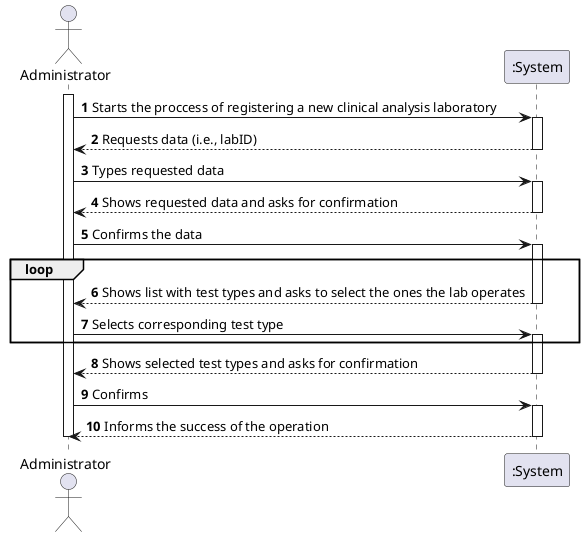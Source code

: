 @startuml
autonumber


actor "Administrator" as ADMIN

participant ":System" as SYST

activate ADMIN
ADMIN -> SYST : Starts the proccess of registering a new clinical analysis laboratory
activate SYST
SYST --> ADMIN : Requests data (i.e., labID) 
deactivate SYST


ADMIN -> SYST : Types requested data
activate SYST
SYST --> ADMIN : Shows requested data and asks for confirmation
deactivate SYST

ADMIN -> SYST : Confirms the data
activate SYST

loop
SYST --> ADMIN : Shows list with test types and asks to select the ones the lab operates
deactivate SYST

ADMIN -> SYST : Selects corresponding test type
activate SYST
end 

SYST --> ADMIN : Shows selected test types and asks for confirmation
deactivate SYST

ADMIN -> SYST : Confirms
activate SYST
SYST --> ADMIN : Informs the success of the operation
deactivate SYST

deactivate ADMIN

@enduml